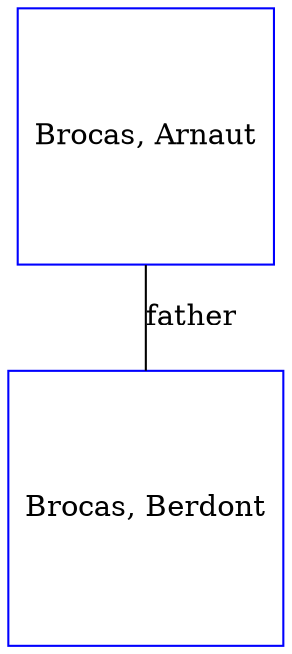 digraph D {
    edge [dir=none];    node [shape=box];    "010201"   [label="Brocas, Arnaut", shape=box, regular=1, color="blue"] ;
"010200"   [label="Brocas, Berdont", shape=box, regular=1, color="blue"] ;
010201->010200 [label="father",arrowsize=0.0]; 
}